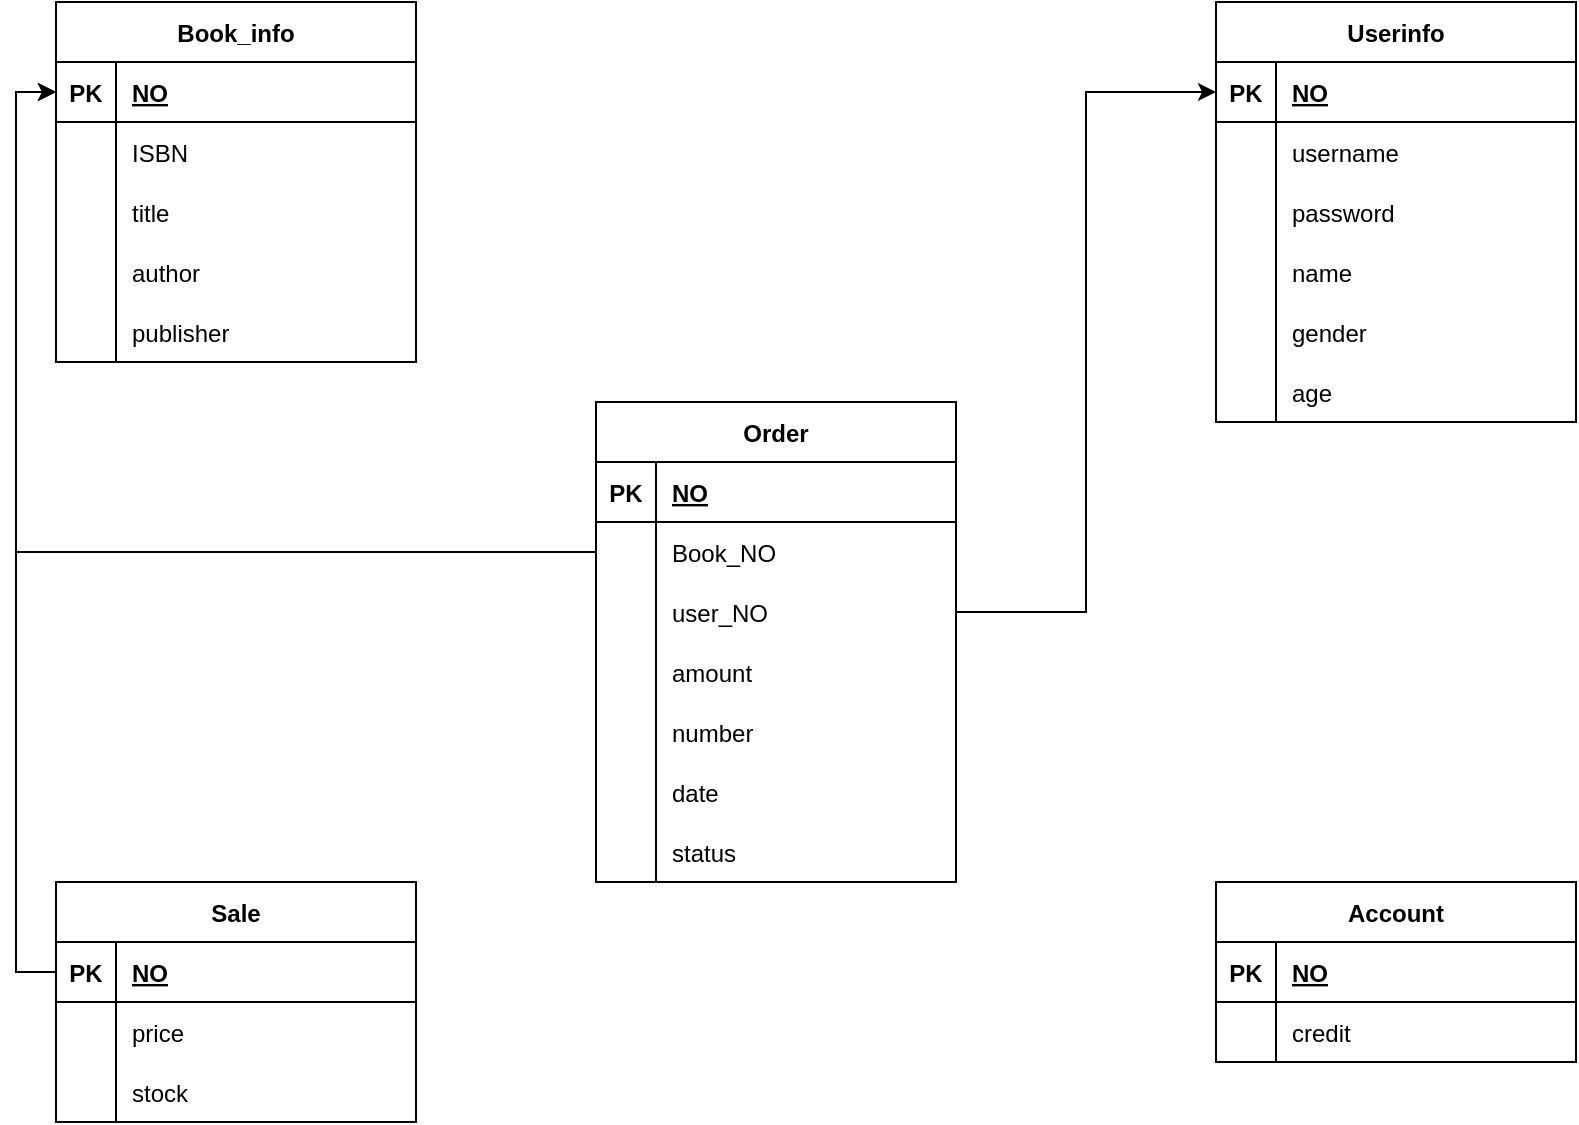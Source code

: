 <mxfile version="20.7.4" type="google"><diagram id="Q2asJiJdXucGZQAWyI1D" name="Page-1"><mxGraphModel grid="1" page="1" gridSize="10" guides="1" tooltips="1" connect="1" arrows="1" fold="1" pageScale="1" pageWidth="3300" pageHeight="4681" math="0" shadow="0"><root><mxCell id="0"/><mxCell id="1" parent="0"/><mxCell id="vPu_8mvqvWYMqxMdXn3t-1" value="Account" style="shape=table;startSize=30;container=1;collapsible=1;childLayout=tableLayout;fixedRows=1;rowLines=0;fontStyle=1;align=center;resizeLast=1;" vertex="1" parent="1"><mxGeometry x="1160" y="720" width="180" height="90" as="geometry"/></mxCell><mxCell id="vPu_8mvqvWYMqxMdXn3t-2" value="" style="shape=tableRow;horizontal=0;startSize=0;swimlaneHead=0;swimlaneBody=0;fillColor=none;collapsible=0;dropTarget=0;points=[[0,0.5],[1,0.5]];portConstraint=eastwest;top=0;left=0;right=0;bottom=1;" vertex="1" parent="vPu_8mvqvWYMqxMdXn3t-1"><mxGeometry y="30" width="180" height="30" as="geometry"/></mxCell><mxCell id="vPu_8mvqvWYMqxMdXn3t-3" value="PK" style="shape=partialRectangle;connectable=0;fillColor=none;top=0;left=0;bottom=0;right=0;fontStyle=1;overflow=hidden;" vertex="1" parent="vPu_8mvqvWYMqxMdXn3t-2"><mxGeometry width="30" height="30" as="geometry"><mxRectangle width="30" height="30" as="alternateBounds"/></mxGeometry></mxCell><mxCell id="vPu_8mvqvWYMqxMdXn3t-4" value="NO" style="shape=partialRectangle;connectable=0;fillColor=none;top=0;left=0;bottom=0;right=0;align=left;spacingLeft=6;fontStyle=5;overflow=hidden;" vertex="1" parent="vPu_8mvqvWYMqxMdXn3t-2"><mxGeometry x="30" width="150" height="30" as="geometry"><mxRectangle width="150" height="30" as="alternateBounds"/></mxGeometry></mxCell><mxCell id="vPu_8mvqvWYMqxMdXn3t-5" value="" style="shape=tableRow;horizontal=0;startSize=0;swimlaneHead=0;swimlaneBody=0;fillColor=none;collapsible=0;dropTarget=0;points=[[0,0.5],[1,0.5]];portConstraint=eastwest;top=0;left=0;right=0;bottom=0;" vertex="1" parent="vPu_8mvqvWYMqxMdXn3t-1"><mxGeometry y="60" width="180" height="30" as="geometry"/></mxCell><mxCell id="vPu_8mvqvWYMqxMdXn3t-6" value="" style="shape=partialRectangle;connectable=0;fillColor=none;top=0;left=0;bottom=0;right=0;editable=1;overflow=hidden;" vertex="1" parent="vPu_8mvqvWYMqxMdXn3t-5"><mxGeometry width="30" height="30" as="geometry"><mxRectangle width="30" height="30" as="alternateBounds"/></mxGeometry></mxCell><mxCell id="vPu_8mvqvWYMqxMdXn3t-7" value="credit" style="shape=partialRectangle;connectable=0;fillColor=none;top=0;left=0;bottom=0;right=0;align=left;spacingLeft=6;overflow=hidden;" vertex="1" parent="vPu_8mvqvWYMqxMdXn3t-5"><mxGeometry x="30" width="150" height="30" as="geometry"><mxRectangle width="150" height="30" as="alternateBounds"/></mxGeometry></mxCell><mxCell id="vPu_8mvqvWYMqxMdXn3t-14" value="Sale" style="shape=table;startSize=30;container=1;collapsible=1;childLayout=tableLayout;fixedRows=1;rowLines=0;fontStyle=1;align=center;resizeLast=1;" vertex="1" parent="1"><mxGeometry x="580" y="720" width="180" height="120" as="geometry"/></mxCell><mxCell id="3YgPbbAGGnXUc0TPaiRw-1" value="" style="shape=tableRow;horizontal=0;startSize=0;swimlaneHead=0;swimlaneBody=0;fillColor=none;collapsible=0;dropTarget=0;points=[[0,0.5],[1,0.5]];portConstraint=eastwest;top=0;left=0;right=0;bottom=1;" vertex="1" parent="vPu_8mvqvWYMqxMdXn3t-14"><mxGeometry y="30" width="180" height="30" as="geometry"/></mxCell><mxCell id="3YgPbbAGGnXUc0TPaiRw-2" value="PK" style="shape=partialRectangle;connectable=0;fillColor=none;top=0;left=0;bottom=0;right=0;fontStyle=1;overflow=hidden;" vertex="1" parent="3YgPbbAGGnXUc0TPaiRw-1"><mxGeometry width="30" height="30" as="geometry"><mxRectangle width="30" height="30" as="alternateBounds"/></mxGeometry></mxCell><mxCell id="3YgPbbAGGnXUc0TPaiRw-3" value="NO" style="shape=partialRectangle;connectable=0;fillColor=none;top=0;left=0;bottom=0;right=0;align=left;spacingLeft=6;fontStyle=5;overflow=hidden;" vertex="1" parent="3YgPbbAGGnXUc0TPaiRw-1"><mxGeometry x="30" width="150" height="30" as="geometry"><mxRectangle width="150" height="30" as="alternateBounds"/></mxGeometry></mxCell><mxCell id="vPu_8mvqvWYMqxMdXn3t-18" value="" style="shape=tableRow;horizontal=0;startSize=0;swimlaneHead=0;swimlaneBody=0;fillColor=none;collapsible=0;dropTarget=0;points=[[0,0.5],[1,0.5]];portConstraint=eastwest;top=0;left=0;right=0;bottom=0;" vertex="1" parent="vPu_8mvqvWYMqxMdXn3t-14"><mxGeometry y="60" width="180" height="30" as="geometry"/></mxCell><mxCell id="vPu_8mvqvWYMqxMdXn3t-19" value="" style="shape=partialRectangle;connectable=0;fillColor=none;top=0;left=0;bottom=0;right=0;editable=1;overflow=hidden;" vertex="1" parent="vPu_8mvqvWYMqxMdXn3t-18"><mxGeometry width="30" height="30" as="geometry"><mxRectangle width="30" height="30" as="alternateBounds"/></mxGeometry></mxCell><mxCell id="vPu_8mvqvWYMqxMdXn3t-20" value="price" style="shape=partialRectangle;connectable=0;fillColor=none;top=0;left=0;bottom=0;right=0;align=left;spacingLeft=6;overflow=hidden;" vertex="1" parent="vPu_8mvqvWYMqxMdXn3t-18"><mxGeometry x="30" width="150" height="30" as="geometry"><mxRectangle width="150" height="30" as="alternateBounds"/></mxGeometry></mxCell><mxCell id="vPu_8mvqvWYMqxMdXn3t-21" value="" style="shape=tableRow;horizontal=0;startSize=0;swimlaneHead=0;swimlaneBody=0;fillColor=none;collapsible=0;dropTarget=0;points=[[0,0.5],[1,0.5]];portConstraint=eastwest;top=0;left=0;right=0;bottom=0;" vertex="1" parent="vPu_8mvqvWYMqxMdXn3t-14"><mxGeometry y="90" width="180" height="30" as="geometry"/></mxCell><mxCell id="vPu_8mvqvWYMqxMdXn3t-22" value="" style="shape=partialRectangle;connectable=0;fillColor=none;top=0;left=0;bottom=0;right=0;editable=1;overflow=hidden;" vertex="1" parent="vPu_8mvqvWYMqxMdXn3t-21"><mxGeometry width="30" height="30" as="geometry"><mxRectangle width="30" height="30" as="alternateBounds"/></mxGeometry></mxCell><mxCell id="vPu_8mvqvWYMqxMdXn3t-23" value="stock" style="shape=partialRectangle;connectable=0;fillColor=none;top=0;left=0;bottom=0;right=0;align=left;spacingLeft=6;overflow=hidden;" vertex="1" parent="vPu_8mvqvWYMqxMdXn3t-21"><mxGeometry x="30" width="150" height="30" as="geometry"><mxRectangle width="150" height="30" as="alternateBounds"/></mxGeometry></mxCell><mxCell id="vPu_8mvqvWYMqxMdXn3t-24" value="Book_info" style="shape=table;startSize=30;container=1;collapsible=1;childLayout=tableLayout;fixedRows=1;rowLines=0;fontStyle=1;align=center;resizeLast=1;" vertex="1" parent="1"><mxGeometry x="580" y="280" width="180" height="180" as="geometry"/></mxCell><mxCell id="vPu_8mvqvWYMqxMdXn3t-25" value="" style="shape=tableRow;horizontal=0;startSize=0;swimlaneHead=0;swimlaneBody=0;fillColor=none;collapsible=0;dropTarget=0;points=[[0,0.5],[1,0.5]];portConstraint=eastwest;top=0;left=0;right=0;bottom=1;" vertex="1" parent="vPu_8mvqvWYMqxMdXn3t-24"><mxGeometry y="30" width="180" height="30" as="geometry"/></mxCell><mxCell id="vPu_8mvqvWYMqxMdXn3t-26" value="PK" style="shape=partialRectangle;connectable=0;fillColor=none;top=0;left=0;bottom=0;right=0;fontStyle=1;overflow=hidden;" vertex="1" parent="vPu_8mvqvWYMqxMdXn3t-25"><mxGeometry width="30" height="30" as="geometry"><mxRectangle width="30" height="30" as="alternateBounds"/></mxGeometry></mxCell><mxCell id="vPu_8mvqvWYMqxMdXn3t-27" value="NO" style="shape=partialRectangle;connectable=0;fillColor=none;top=0;left=0;bottom=0;right=0;align=left;spacingLeft=6;fontStyle=5;overflow=hidden;" vertex="1" parent="vPu_8mvqvWYMqxMdXn3t-25"><mxGeometry x="30" width="150" height="30" as="geometry"><mxRectangle width="150" height="30" as="alternateBounds"/></mxGeometry></mxCell><mxCell id="vPu_8mvqvWYMqxMdXn3t-28" value="" style="shape=tableRow;horizontal=0;startSize=0;swimlaneHead=0;swimlaneBody=0;fillColor=none;collapsible=0;dropTarget=0;points=[[0,0.5],[1,0.5]];portConstraint=eastwest;top=0;left=0;right=0;bottom=0;" vertex="1" parent="vPu_8mvqvWYMqxMdXn3t-24"><mxGeometry y="60" width="180" height="30" as="geometry"/></mxCell><mxCell id="vPu_8mvqvWYMqxMdXn3t-29" value="" style="shape=partialRectangle;connectable=0;fillColor=none;top=0;left=0;bottom=0;right=0;editable=1;overflow=hidden;" vertex="1" parent="vPu_8mvqvWYMqxMdXn3t-28"><mxGeometry width="30" height="30" as="geometry"><mxRectangle width="30" height="30" as="alternateBounds"/></mxGeometry></mxCell><mxCell id="vPu_8mvqvWYMqxMdXn3t-30" value="ISBN" style="shape=partialRectangle;connectable=0;fillColor=none;top=0;left=0;bottom=0;right=0;align=left;spacingLeft=6;overflow=hidden;" vertex="1" parent="vPu_8mvqvWYMqxMdXn3t-28"><mxGeometry x="30" width="150" height="30" as="geometry"><mxRectangle width="150" height="30" as="alternateBounds"/></mxGeometry></mxCell><mxCell id="vPu_8mvqvWYMqxMdXn3t-31" value="" style="shape=tableRow;horizontal=0;startSize=0;swimlaneHead=0;swimlaneBody=0;fillColor=none;collapsible=0;dropTarget=0;points=[[0,0.5],[1,0.5]];portConstraint=eastwest;top=0;left=0;right=0;bottom=0;" vertex="1" parent="vPu_8mvqvWYMqxMdXn3t-24"><mxGeometry y="90" width="180" height="30" as="geometry"/></mxCell><mxCell id="vPu_8mvqvWYMqxMdXn3t-32" value="" style="shape=partialRectangle;connectable=0;fillColor=none;top=0;left=0;bottom=0;right=0;editable=1;overflow=hidden;" vertex="1" parent="vPu_8mvqvWYMqxMdXn3t-31"><mxGeometry width="30" height="30" as="geometry"><mxRectangle width="30" height="30" as="alternateBounds"/></mxGeometry></mxCell><mxCell id="vPu_8mvqvWYMqxMdXn3t-33" value="title" style="shape=partialRectangle;connectable=0;fillColor=none;top=0;left=0;bottom=0;right=0;align=left;spacingLeft=6;overflow=hidden;" vertex="1" parent="vPu_8mvqvWYMqxMdXn3t-31"><mxGeometry x="30" width="150" height="30" as="geometry"><mxRectangle width="150" height="30" as="alternateBounds"/></mxGeometry></mxCell><mxCell id="vPu_8mvqvWYMqxMdXn3t-39" value="" style="shape=tableRow;horizontal=0;startSize=0;swimlaneHead=0;swimlaneBody=0;fillColor=none;collapsible=0;dropTarget=0;points=[[0,0.5],[1,0.5]];portConstraint=eastwest;top=0;left=0;right=0;bottom=0;" vertex="1" parent="vPu_8mvqvWYMqxMdXn3t-24"><mxGeometry y="120" width="180" height="30" as="geometry"/></mxCell><mxCell id="vPu_8mvqvWYMqxMdXn3t-40" value="" style="shape=partialRectangle;connectable=0;fillColor=none;top=0;left=0;bottom=0;right=0;editable=1;overflow=hidden;" vertex="1" parent="vPu_8mvqvWYMqxMdXn3t-39"><mxGeometry width="30" height="30" as="geometry"><mxRectangle width="30" height="30" as="alternateBounds"/></mxGeometry></mxCell><mxCell id="vPu_8mvqvWYMqxMdXn3t-41" value="author" style="shape=partialRectangle;connectable=0;fillColor=none;top=0;left=0;bottom=0;right=0;align=left;spacingLeft=6;overflow=hidden;" vertex="1" parent="vPu_8mvqvWYMqxMdXn3t-39"><mxGeometry x="30" width="150" height="30" as="geometry"><mxRectangle width="150" height="30" as="alternateBounds"/></mxGeometry></mxCell><mxCell id="vPu_8mvqvWYMqxMdXn3t-34" value="" style="shape=tableRow;horizontal=0;startSize=0;swimlaneHead=0;swimlaneBody=0;fillColor=none;collapsible=0;dropTarget=0;points=[[0,0.5],[1,0.5]];portConstraint=eastwest;top=0;left=0;right=0;bottom=0;" vertex="1" parent="vPu_8mvqvWYMqxMdXn3t-24"><mxGeometry y="150" width="180" height="30" as="geometry"/></mxCell><mxCell id="vPu_8mvqvWYMqxMdXn3t-35" value="" style="shape=partialRectangle;connectable=0;fillColor=none;top=0;left=0;bottom=0;right=0;editable=1;overflow=hidden;" vertex="1" parent="vPu_8mvqvWYMqxMdXn3t-34"><mxGeometry width="30" height="30" as="geometry"><mxRectangle width="30" height="30" as="alternateBounds"/></mxGeometry></mxCell><mxCell id="vPu_8mvqvWYMqxMdXn3t-36" value="publisher" style="shape=partialRectangle;connectable=0;fillColor=none;top=0;left=0;bottom=0;right=0;align=left;spacingLeft=6;overflow=hidden;" vertex="1" parent="vPu_8mvqvWYMqxMdXn3t-34"><mxGeometry x="30" width="150" height="30" as="geometry"><mxRectangle width="150" height="30" as="alternateBounds"/></mxGeometry></mxCell><mxCell id="vPu_8mvqvWYMqxMdXn3t-46" value="Userinfo" style="shape=table;startSize=30;container=1;collapsible=1;childLayout=tableLayout;fixedRows=1;rowLines=0;fontStyle=1;align=center;resizeLast=1;" vertex="1" parent="1"><mxGeometry x="1160" y="280" width="180" height="210" as="geometry"/></mxCell><mxCell id="vPu_8mvqvWYMqxMdXn3t-47" value="" style="shape=tableRow;horizontal=0;startSize=0;swimlaneHead=0;swimlaneBody=0;fillColor=none;collapsible=0;dropTarget=0;points=[[0,0.5],[1,0.5]];portConstraint=eastwest;top=0;left=0;right=0;bottom=1;" vertex="1" parent="vPu_8mvqvWYMqxMdXn3t-46"><mxGeometry y="30" width="180" height="30" as="geometry"/></mxCell><mxCell id="vPu_8mvqvWYMqxMdXn3t-48" value="PK" style="shape=partialRectangle;connectable=0;fillColor=none;top=0;left=0;bottom=0;right=0;fontStyle=1;overflow=hidden;" vertex="1" parent="vPu_8mvqvWYMqxMdXn3t-47"><mxGeometry width="30" height="30" as="geometry"><mxRectangle width="30" height="30" as="alternateBounds"/></mxGeometry></mxCell><mxCell id="vPu_8mvqvWYMqxMdXn3t-49" value="NO" style="shape=partialRectangle;connectable=0;fillColor=none;top=0;left=0;bottom=0;right=0;align=left;spacingLeft=6;fontStyle=5;overflow=hidden;" vertex="1" parent="vPu_8mvqvWYMqxMdXn3t-47"><mxGeometry x="30" width="150" height="30" as="geometry"><mxRectangle width="150" height="30" as="alternateBounds"/></mxGeometry></mxCell><mxCell id="vPu_8mvqvWYMqxMdXn3t-50" value="" style="shape=tableRow;horizontal=0;startSize=0;swimlaneHead=0;swimlaneBody=0;fillColor=none;collapsible=0;dropTarget=0;points=[[0,0.5],[1,0.5]];portConstraint=eastwest;top=0;left=0;right=0;bottom=0;" vertex="1" parent="vPu_8mvqvWYMqxMdXn3t-46"><mxGeometry y="60" width="180" height="30" as="geometry"/></mxCell><mxCell id="vPu_8mvqvWYMqxMdXn3t-51" value="" style="shape=partialRectangle;connectable=0;fillColor=none;top=0;left=0;bottom=0;right=0;editable=1;overflow=hidden;" vertex="1" parent="vPu_8mvqvWYMqxMdXn3t-50"><mxGeometry width="30" height="30" as="geometry"><mxRectangle width="30" height="30" as="alternateBounds"/></mxGeometry></mxCell><mxCell id="vPu_8mvqvWYMqxMdXn3t-52" value="username    " style="shape=partialRectangle;connectable=0;fillColor=none;top=0;left=0;bottom=0;right=0;align=left;spacingLeft=6;overflow=hidden;" vertex="1" parent="vPu_8mvqvWYMqxMdXn3t-50"><mxGeometry x="30" width="150" height="30" as="geometry"><mxRectangle width="150" height="30" as="alternateBounds"/></mxGeometry></mxCell><mxCell id="vPu_8mvqvWYMqxMdXn3t-53" value="" style="shape=tableRow;horizontal=0;startSize=0;swimlaneHead=0;swimlaneBody=0;fillColor=none;collapsible=0;dropTarget=0;points=[[0,0.5],[1,0.5]];portConstraint=eastwest;top=0;left=0;right=0;bottom=0;" vertex="1" parent="vPu_8mvqvWYMqxMdXn3t-46"><mxGeometry y="90" width="180" height="30" as="geometry"/></mxCell><mxCell id="vPu_8mvqvWYMqxMdXn3t-54" value="" style="shape=partialRectangle;connectable=0;fillColor=none;top=0;left=0;bottom=0;right=0;editable=1;overflow=hidden;" vertex="1" parent="vPu_8mvqvWYMqxMdXn3t-53"><mxGeometry width="30" height="30" as="geometry"><mxRectangle width="30" height="30" as="alternateBounds"/></mxGeometry></mxCell><mxCell id="vPu_8mvqvWYMqxMdXn3t-55" value="password" style="shape=partialRectangle;connectable=0;fillColor=none;top=0;left=0;bottom=0;right=0;align=left;spacingLeft=6;overflow=hidden;" vertex="1" parent="vPu_8mvqvWYMqxMdXn3t-53"><mxGeometry x="30" width="150" height="30" as="geometry"><mxRectangle width="150" height="30" as="alternateBounds"/></mxGeometry></mxCell><mxCell id="vPu_8mvqvWYMqxMdXn3t-43" value="" style="shape=tableRow;horizontal=0;startSize=0;swimlaneHead=0;swimlaneBody=0;fillColor=none;collapsible=0;dropTarget=0;points=[[0,0.5],[1,0.5]];portConstraint=eastwest;top=0;left=0;right=0;bottom=0;" vertex="1" parent="vPu_8mvqvWYMqxMdXn3t-46"><mxGeometry y="120" width="180" height="30" as="geometry"/></mxCell><mxCell id="vPu_8mvqvWYMqxMdXn3t-44" value="" style="shape=partialRectangle;connectable=0;fillColor=none;top=0;left=0;bottom=0;right=0;editable=1;overflow=hidden;" vertex="1" parent="vPu_8mvqvWYMqxMdXn3t-43"><mxGeometry width="30" height="30" as="geometry"><mxRectangle width="30" height="30" as="alternateBounds"/></mxGeometry></mxCell><mxCell id="vPu_8mvqvWYMqxMdXn3t-45" value="name" style="shape=partialRectangle;connectable=0;fillColor=none;top=0;left=0;bottom=0;right=0;align=left;spacingLeft=6;overflow=hidden;" vertex="1" parent="vPu_8mvqvWYMqxMdXn3t-43"><mxGeometry x="30" width="150" height="30" as="geometry"><mxRectangle width="150" height="30" as="alternateBounds"/></mxGeometry></mxCell><mxCell id="vPu_8mvqvWYMqxMdXn3t-56" value="" style="shape=tableRow;horizontal=0;startSize=0;swimlaneHead=0;swimlaneBody=0;fillColor=none;collapsible=0;dropTarget=0;points=[[0,0.5],[1,0.5]];portConstraint=eastwest;top=0;left=0;right=0;bottom=0;" vertex="1" parent="vPu_8mvqvWYMqxMdXn3t-46"><mxGeometry y="150" width="180" height="30" as="geometry"/></mxCell><mxCell id="vPu_8mvqvWYMqxMdXn3t-57" value="" style="shape=partialRectangle;connectable=0;fillColor=none;top=0;left=0;bottom=0;right=0;editable=1;overflow=hidden;" vertex="1" parent="vPu_8mvqvWYMqxMdXn3t-56"><mxGeometry width="30" height="30" as="geometry"><mxRectangle width="30" height="30" as="alternateBounds"/></mxGeometry></mxCell><mxCell id="vPu_8mvqvWYMqxMdXn3t-58" value="gender" style="shape=partialRectangle;connectable=0;fillColor=none;top=0;left=0;bottom=0;right=0;align=left;spacingLeft=6;overflow=hidden;" vertex="1" parent="vPu_8mvqvWYMqxMdXn3t-56"><mxGeometry x="30" width="150" height="30" as="geometry"><mxRectangle width="150" height="30" as="alternateBounds"/></mxGeometry></mxCell><mxCell id="vPu_8mvqvWYMqxMdXn3t-59" value="" style="shape=tableRow;horizontal=0;startSize=0;swimlaneHead=0;swimlaneBody=0;fillColor=none;collapsible=0;dropTarget=0;points=[[0,0.5],[1,0.5]];portConstraint=eastwest;top=0;left=0;right=0;bottom=0;" vertex="1" parent="vPu_8mvqvWYMqxMdXn3t-46"><mxGeometry y="180" width="180" height="30" as="geometry"/></mxCell><mxCell id="vPu_8mvqvWYMqxMdXn3t-60" value="" style="shape=partialRectangle;connectable=0;fillColor=none;top=0;left=0;bottom=0;right=0;editable=1;overflow=hidden;" vertex="1" parent="vPu_8mvqvWYMqxMdXn3t-59"><mxGeometry width="30" height="30" as="geometry"><mxRectangle width="30" height="30" as="alternateBounds"/></mxGeometry></mxCell><mxCell id="vPu_8mvqvWYMqxMdXn3t-61" value="age" style="shape=partialRectangle;connectable=0;fillColor=none;top=0;left=0;bottom=0;right=0;align=left;spacingLeft=6;overflow=hidden;" vertex="1" parent="vPu_8mvqvWYMqxMdXn3t-59"><mxGeometry x="30" width="150" height="30" as="geometry"><mxRectangle width="150" height="30" as="alternateBounds"/></mxGeometry></mxCell><mxCell id="3YgPbbAGGnXUc0TPaiRw-4" value="Order" style="shape=table;startSize=30;container=1;collapsible=1;childLayout=tableLayout;fixedRows=1;rowLines=0;fontStyle=1;align=center;resizeLast=1;" vertex="1" parent="1"><mxGeometry x="850" y="480" width="180" height="240" as="geometry"/></mxCell><mxCell id="3YgPbbAGGnXUc0TPaiRw-5" value="" style="shape=tableRow;horizontal=0;startSize=0;swimlaneHead=0;swimlaneBody=0;fillColor=none;collapsible=0;dropTarget=0;points=[[0,0.5],[1,0.5]];portConstraint=eastwest;top=0;left=0;right=0;bottom=1;" vertex="1" parent="3YgPbbAGGnXUc0TPaiRw-4"><mxGeometry y="30" width="180" height="30" as="geometry"/></mxCell><mxCell id="3YgPbbAGGnXUc0TPaiRw-6" value="PK" style="shape=partialRectangle;connectable=0;fillColor=none;top=0;left=0;bottom=0;right=0;fontStyle=1;overflow=hidden;" vertex="1" parent="3YgPbbAGGnXUc0TPaiRw-5"><mxGeometry width="30" height="30" as="geometry"><mxRectangle width="30" height="30" as="alternateBounds"/></mxGeometry></mxCell><mxCell id="3YgPbbAGGnXUc0TPaiRw-7" value="NO" style="shape=partialRectangle;connectable=0;fillColor=none;top=0;left=0;bottom=0;right=0;align=left;spacingLeft=6;fontStyle=5;overflow=hidden;" vertex="1" parent="3YgPbbAGGnXUc0TPaiRw-5"><mxGeometry x="30" width="150" height="30" as="geometry"><mxRectangle width="150" height="30" as="alternateBounds"/></mxGeometry></mxCell><mxCell id="3YgPbbAGGnXUc0TPaiRw-8" value="" style="shape=tableRow;horizontal=0;startSize=0;swimlaneHead=0;swimlaneBody=0;fillColor=none;collapsible=0;dropTarget=0;points=[[0,0.5],[1,0.5]];portConstraint=eastwest;top=0;left=0;right=0;bottom=0;" vertex="1" parent="3YgPbbAGGnXUc0TPaiRw-4"><mxGeometry y="60" width="180" height="30" as="geometry"/></mxCell><mxCell id="3YgPbbAGGnXUc0TPaiRw-9" value="" style="shape=partialRectangle;connectable=0;fillColor=none;top=0;left=0;bottom=0;right=0;editable=1;overflow=hidden;" vertex="1" parent="3YgPbbAGGnXUc0TPaiRw-8"><mxGeometry width="30" height="30" as="geometry"><mxRectangle width="30" height="30" as="alternateBounds"/></mxGeometry></mxCell><mxCell id="3YgPbbAGGnXUc0TPaiRw-10" value="Book_NO" style="shape=partialRectangle;connectable=0;fillColor=none;top=0;left=0;bottom=0;right=0;align=left;spacingLeft=6;overflow=hidden;" vertex="1" parent="3YgPbbAGGnXUc0TPaiRw-8"><mxGeometry x="30" width="150" height="30" as="geometry"><mxRectangle width="150" height="30" as="alternateBounds"/></mxGeometry></mxCell><mxCell id="3YgPbbAGGnXUc0TPaiRw-11" value="" style="shape=tableRow;horizontal=0;startSize=0;swimlaneHead=0;swimlaneBody=0;fillColor=none;collapsible=0;dropTarget=0;points=[[0,0.5],[1,0.5]];portConstraint=eastwest;top=0;left=0;right=0;bottom=0;" vertex="1" parent="3YgPbbAGGnXUc0TPaiRw-4"><mxGeometry y="90" width="180" height="30" as="geometry"/></mxCell><mxCell id="3YgPbbAGGnXUc0TPaiRw-12" value="" style="shape=partialRectangle;connectable=0;fillColor=none;top=0;left=0;bottom=0;right=0;editable=1;overflow=hidden;" vertex="1" parent="3YgPbbAGGnXUc0TPaiRw-11"><mxGeometry width="30" height="30" as="geometry"><mxRectangle width="30" height="30" as="alternateBounds"/></mxGeometry></mxCell><mxCell id="3YgPbbAGGnXUc0TPaiRw-13" value="user_NO" style="shape=partialRectangle;connectable=0;fillColor=none;top=0;left=0;bottom=0;right=0;align=left;spacingLeft=6;overflow=hidden;" vertex="1" parent="3YgPbbAGGnXUc0TPaiRw-11"><mxGeometry x="30" width="150" height="30" as="geometry"><mxRectangle width="150" height="30" as="alternateBounds"/></mxGeometry></mxCell><mxCell id="3YgPbbAGGnXUc0TPaiRw-14" value="" style="shape=tableRow;horizontal=0;startSize=0;swimlaneHead=0;swimlaneBody=0;fillColor=none;collapsible=0;dropTarget=0;points=[[0,0.5],[1,0.5]];portConstraint=eastwest;top=0;left=0;right=0;bottom=0;" vertex="1" parent="3YgPbbAGGnXUc0TPaiRw-4"><mxGeometry y="120" width="180" height="30" as="geometry"/></mxCell><mxCell id="3YgPbbAGGnXUc0TPaiRw-15" value="" style="shape=partialRectangle;connectable=0;fillColor=none;top=0;left=0;bottom=0;right=0;editable=1;overflow=hidden;" vertex="1" parent="3YgPbbAGGnXUc0TPaiRw-14"><mxGeometry width="30" height="30" as="geometry"><mxRectangle width="30" height="30" as="alternateBounds"/></mxGeometry></mxCell><mxCell id="3YgPbbAGGnXUc0TPaiRw-16" value="amount" style="shape=partialRectangle;connectable=0;fillColor=none;top=0;left=0;bottom=0;right=0;align=left;spacingLeft=6;overflow=hidden;" vertex="1" parent="3YgPbbAGGnXUc0TPaiRw-14"><mxGeometry x="30" width="150" height="30" as="geometry"><mxRectangle width="150" height="30" as="alternateBounds"/></mxGeometry></mxCell><mxCell id="3YgPbbAGGnXUc0TPaiRw-17" value="" style="shape=tableRow;horizontal=0;startSize=0;swimlaneHead=0;swimlaneBody=0;fillColor=none;collapsible=0;dropTarget=0;points=[[0,0.5],[1,0.5]];portConstraint=eastwest;top=0;left=0;right=0;bottom=0;" vertex="1" parent="3YgPbbAGGnXUc0TPaiRw-4"><mxGeometry y="150" width="180" height="30" as="geometry"/></mxCell><mxCell id="3YgPbbAGGnXUc0TPaiRw-18" value="" style="shape=partialRectangle;connectable=0;fillColor=none;top=0;left=0;bottom=0;right=0;editable=1;overflow=hidden;" vertex="1" parent="3YgPbbAGGnXUc0TPaiRw-17"><mxGeometry width="30" height="30" as="geometry"><mxRectangle width="30" height="30" as="alternateBounds"/></mxGeometry></mxCell><mxCell id="3YgPbbAGGnXUc0TPaiRw-19" value="number" style="shape=partialRectangle;connectable=0;fillColor=none;top=0;left=0;bottom=0;right=0;align=left;spacingLeft=6;overflow=hidden;" vertex="1" parent="3YgPbbAGGnXUc0TPaiRw-17"><mxGeometry x="30" width="150" height="30" as="geometry"><mxRectangle width="150" height="30" as="alternateBounds"/></mxGeometry></mxCell><mxCell id="3YgPbbAGGnXUc0TPaiRw-23" value="" style="shape=tableRow;horizontal=0;startSize=0;swimlaneHead=0;swimlaneBody=0;fillColor=none;collapsible=0;dropTarget=0;points=[[0,0.5],[1,0.5]];portConstraint=eastwest;top=0;left=0;right=0;bottom=0;" vertex="1" parent="3YgPbbAGGnXUc0TPaiRw-4"><mxGeometry y="180" width="180" height="30" as="geometry"/></mxCell><mxCell id="3YgPbbAGGnXUc0TPaiRw-24" value="" style="shape=partialRectangle;connectable=0;fillColor=none;top=0;left=0;bottom=0;right=0;editable=1;overflow=hidden;" vertex="1" parent="3YgPbbAGGnXUc0TPaiRw-23"><mxGeometry width="30" height="30" as="geometry"><mxRectangle width="30" height="30" as="alternateBounds"/></mxGeometry></mxCell><mxCell id="3YgPbbAGGnXUc0TPaiRw-25" value="date" style="shape=partialRectangle;connectable=0;fillColor=none;top=0;left=0;bottom=0;right=0;align=left;spacingLeft=6;overflow=hidden;" vertex="1" parent="3YgPbbAGGnXUc0TPaiRw-23"><mxGeometry x="30" width="150" height="30" as="geometry"><mxRectangle width="150" height="30" as="alternateBounds"/></mxGeometry></mxCell><mxCell id="3YgPbbAGGnXUc0TPaiRw-20" value="" style="shape=tableRow;horizontal=0;startSize=0;swimlaneHead=0;swimlaneBody=0;fillColor=none;collapsible=0;dropTarget=0;points=[[0,0.5],[1,0.5]];portConstraint=eastwest;top=0;left=0;right=0;bottom=0;" vertex="1" parent="3YgPbbAGGnXUc0TPaiRw-4"><mxGeometry y="210" width="180" height="30" as="geometry"/></mxCell><mxCell id="3YgPbbAGGnXUc0TPaiRw-21" value="" style="shape=partialRectangle;connectable=0;fillColor=none;top=0;left=0;bottom=0;right=0;editable=1;overflow=hidden;" vertex="1" parent="3YgPbbAGGnXUc0TPaiRw-20"><mxGeometry width="30" height="30" as="geometry"><mxRectangle width="30" height="30" as="alternateBounds"/></mxGeometry></mxCell><mxCell id="3YgPbbAGGnXUc0TPaiRw-22" value="status" style="shape=partialRectangle;connectable=0;fillColor=none;top=0;left=0;bottom=0;right=0;align=left;spacingLeft=6;overflow=hidden;" vertex="1" parent="3YgPbbAGGnXUc0TPaiRw-20"><mxGeometry x="30" width="150" height="30" as="geometry"><mxRectangle width="150" height="30" as="alternateBounds"/></mxGeometry></mxCell><mxCell id="3YgPbbAGGnXUc0TPaiRw-26" style="edgeStyle=orthogonalEdgeStyle;rounded=0;orthogonalLoop=1;jettySize=auto;html=1;exitX=0;exitY=0.5;exitDx=0;exitDy=0;entryX=0;entryY=0.5;entryDx=0;entryDy=0;" edge="1" parent="1" source="3YgPbbAGGnXUc0TPaiRw-8" target="vPu_8mvqvWYMqxMdXn3t-25"><mxGeometry relative="1" as="geometry"><mxPoint x="550" y="320" as="targetPoint"/></mxGeometry></mxCell><mxCell id="3YgPbbAGGnXUc0TPaiRw-27" style="edgeStyle=orthogonalEdgeStyle;rounded=0;orthogonalLoop=1;jettySize=auto;html=1;exitX=0;exitY=0.5;exitDx=0;exitDy=0;entryX=0;entryY=0.5;entryDx=0;entryDy=0;" edge="1" parent="1" source="3YgPbbAGGnXUc0TPaiRw-1" target="vPu_8mvqvWYMqxMdXn3t-25"><mxGeometry relative="1" as="geometry"><mxPoint x="560" y="320" as="targetPoint"/></mxGeometry></mxCell><mxCell id="3YgPbbAGGnXUc0TPaiRw-28" style="edgeStyle=orthogonalEdgeStyle;rounded=0;orthogonalLoop=1;jettySize=auto;html=1;exitX=1;exitY=0.5;exitDx=0;exitDy=0;entryX=0;entryY=0.5;entryDx=0;entryDy=0;" edge="1" parent="1" source="3YgPbbAGGnXUc0TPaiRw-11" target="vPu_8mvqvWYMqxMdXn3t-47"><mxGeometry relative="1" as="geometry"><mxPoint x="1080" y="310" as="targetPoint"/></mxGeometry></mxCell></root></mxGraphModel></diagram></mxfile>